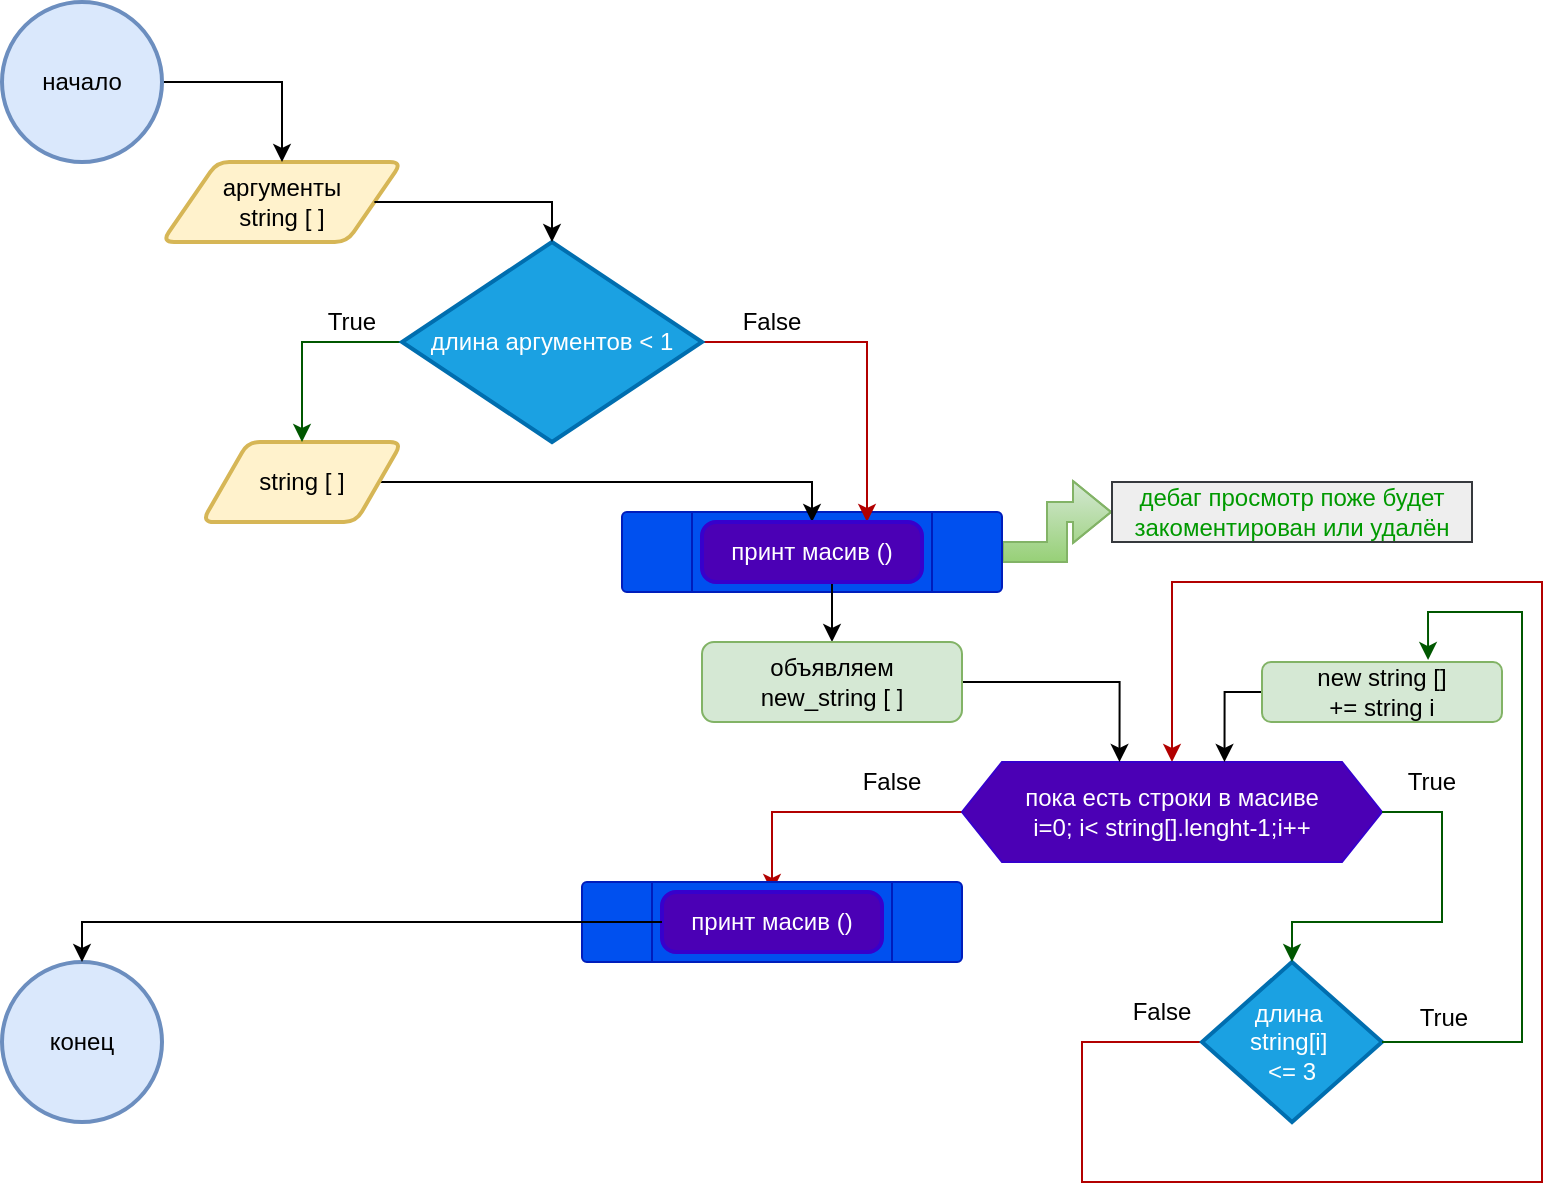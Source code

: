 <mxfile version="23.1.5" type="device" pages="2">
  <diagram name="main" id="oFZCnTqHJ-AwW1O0C2sU">
    <mxGraphModel dx="880" dy="508" grid="1" gridSize="10" guides="1" tooltips="1" connect="1" arrows="1" fold="1" page="1" pageScale="1" pageWidth="827" pageHeight="1169" math="0" shadow="0">
      <root>
        <mxCell id="0" />
        <mxCell id="1" parent="0" />
        <mxCell id="D5HL_pNyoUC32y79jpSu-1" style="edgeStyle=orthogonalEdgeStyle;rounded=0;orthogonalLoop=1;jettySize=auto;html=1;exitX=1;exitY=0.5;exitDx=0;exitDy=0;shape=flexArrow;fillColor=#d5e8d4;gradientColor=#97d077;strokeColor=#82b366;" edge="1" parent="1" source="VPIT78rZ71s4JDjaBYaB-8" target="VPIT78rZ71s4JDjaBYaB-15">
          <mxGeometry relative="1" as="geometry" />
        </mxCell>
        <mxCell id="VPIT78rZ71s4JDjaBYaB-8" value="" style="verticalLabelPosition=bottom;verticalAlign=top;html=1;shape=process;whiteSpace=wrap;rounded=1;size=0.184;arcSize=6;fillColor=#0050ef;fontColor=#ffffff;strokeColor=#001DBC;" vertex="1" parent="1">
          <mxGeometry x="350" y="335" width="190" height="40" as="geometry" />
        </mxCell>
        <mxCell id="VPIT78rZ71s4JDjaBYaB-1" value="аргументы &lt;br&gt;string [ ]" style="shape=parallelogram;html=1;strokeWidth=2;perimeter=parallelogramPerimeter;whiteSpace=wrap;rounded=1;arcSize=12;size=0.23;fillColor=#fff2cc;strokeColor=#d6b656;" vertex="1" parent="1">
          <mxGeometry x="120" y="160" width="120" height="40" as="geometry" />
        </mxCell>
        <mxCell id="VPIT78rZ71s4JDjaBYaB-2" value="конец" style="strokeWidth=2;html=1;shape=mxgraph.flowchart.start_2;whiteSpace=wrap;fillColor=#dae8fc;strokeColor=#6c8ebf;" vertex="1" parent="1">
          <mxGeometry x="40" y="560" width="80" height="80" as="geometry" />
        </mxCell>
        <mxCell id="wJMg5r566ONuuSXWwZkM-2" style="edgeStyle=orthogonalEdgeStyle;rounded=0;orthogonalLoop=1;jettySize=auto;html=1;exitX=1;exitY=0.5;exitDx=0;exitDy=0;exitPerimeter=0;" edge="1" parent="1" source="VPIT78rZ71s4JDjaBYaB-3" target="VPIT78rZ71s4JDjaBYaB-1">
          <mxGeometry relative="1" as="geometry" />
        </mxCell>
        <mxCell id="VPIT78rZ71s4JDjaBYaB-3" value="начало" style="strokeWidth=2;html=1;shape=mxgraph.flowchart.start_2;whiteSpace=wrap;fillColor=#dae8fc;strokeColor=#6c8ebf;" vertex="1" parent="1">
          <mxGeometry x="40" y="80" width="80" height="80" as="geometry" />
        </mxCell>
        <mxCell id="wJMg5r566ONuuSXWwZkM-6" style="edgeStyle=orthogonalEdgeStyle;rounded=0;orthogonalLoop=1;jettySize=auto;html=1;exitX=1;exitY=0.5;exitDx=0;exitDy=0;entryX=0.5;entryY=0;entryDx=0;entryDy=0;" edge="1" parent="1" source="VPIT78rZ71s4JDjaBYaB-4" target="VPIT78rZ71s4JDjaBYaB-7">
          <mxGeometry relative="1" as="geometry" />
        </mxCell>
        <mxCell id="VPIT78rZ71s4JDjaBYaB-4" value="string [ ]" style="shape=parallelogram;html=1;strokeWidth=2;perimeter=parallelogramPerimeter;whiteSpace=wrap;rounded=1;arcSize=12;size=0.23;fillColor=#fff2cc;strokeColor=#d6b656;" vertex="1" parent="1">
          <mxGeometry x="140" y="300" width="100" height="40" as="geometry" />
        </mxCell>
        <mxCell id="wJMg5r566ONuuSXWwZkM-4" style="edgeStyle=orthogonalEdgeStyle;rounded=0;orthogonalLoop=1;jettySize=auto;html=1;exitX=1;exitY=0.5;exitDx=0;exitDy=0;exitPerimeter=0;entryX=0.75;entryY=0;entryDx=0;entryDy=0;fillColor=#e51400;strokeColor=#B20000;" edge="1" parent="1" source="VPIT78rZ71s4JDjaBYaB-5" target="VPIT78rZ71s4JDjaBYaB-7">
          <mxGeometry relative="1" as="geometry" />
        </mxCell>
        <mxCell id="wJMg5r566ONuuSXWwZkM-5" style="edgeStyle=orthogonalEdgeStyle;rounded=0;orthogonalLoop=1;jettySize=auto;html=1;exitX=0;exitY=0.5;exitDx=0;exitDy=0;exitPerimeter=0;fillColor=#008a00;strokeColor=#005700;" edge="1" parent="1" source="VPIT78rZ71s4JDjaBYaB-5" target="VPIT78rZ71s4JDjaBYaB-4">
          <mxGeometry relative="1" as="geometry" />
        </mxCell>
        <mxCell id="VPIT78rZ71s4JDjaBYaB-5" value="длина аргументов &amp;lt; 1" style="strokeWidth=2;html=1;shape=mxgraph.flowchart.decision;whiteSpace=wrap;fillColor=#1ba1e2;fontColor=#ffffff;strokeColor=#006EAF;" vertex="1" parent="1">
          <mxGeometry x="240" y="200" width="150" height="100" as="geometry" />
        </mxCell>
        <mxCell id="wJMg5r566ONuuSXWwZkM-7" style="edgeStyle=orthogonalEdgeStyle;rounded=0;orthogonalLoop=1;jettySize=auto;html=1;exitX=0.5;exitY=1;exitDx=0;exitDy=0;entryX=0.5;entryY=0;entryDx=0;entryDy=0;" edge="1" parent="1" source="VPIT78rZ71s4JDjaBYaB-7" target="VPIT78rZ71s4JDjaBYaB-14">
          <mxGeometry relative="1" as="geometry" />
        </mxCell>
        <mxCell id="VPIT78rZ71s4JDjaBYaB-7" value="принт масив ()" style="rounded=1;whiteSpace=wrap;html=1;absoluteArcSize=1;arcSize=14;strokeWidth=2;fillColor=#4B00B5;strokeColor=#3700CC;fontColor=#ffffff;" vertex="1" parent="1">
          <mxGeometry x="390" y="340" width="110" height="30" as="geometry" />
        </mxCell>
        <mxCell id="wJMg5r566ONuuSXWwZkM-12" style="edgeStyle=orthogonalEdgeStyle;rounded=0;orthogonalLoop=1;jettySize=auto;html=1;exitX=0;exitY=0.5;exitDx=0;exitDy=0;exitPerimeter=0;entryX=0.5;entryY=0;entryDx=0;entryDy=0;fillColor=#e51400;strokeColor=#B20000;" edge="1" parent="1" source="VPIT78rZ71s4JDjaBYaB-9" target="VPIT78rZ71s4JDjaBYaB-11">
          <mxGeometry relative="1" as="geometry">
            <Array as="points">
              <mxPoint x="580" y="600" />
              <mxPoint x="580" y="670" />
              <mxPoint x="810" y="670" />
              <mxPoint x="810" y="370" />
              <mxPoint x="625" y="370" />
            </Array>
          </mxGeometry>
        </mxCell>
        <mxCell id="VPIT78rZ71s4JDjaBYaB-9" value="&lt;div&gt;длина&amp;nbsp;&lt;/div&gt;&lt;div&gt;string[i]&amp;nbsp;&lt;/div&gt;&lt;div&gt;&amp;lt;= 3&lt;/div&gt;" style="strokeWidth=2;html=1;shape=mxgraph.flowchart.decision;whiteSpace=wrap;fillColor=#1ba1e2;fontColor=#ffffff;strokeColor=#006EAF;" vertex="1" parent="1">
          <mxGeometry x="640" y="560" width="90" height="80" as="geometry" />
        </mxCell>
        <mxCell id="wJMg5r566ONuuSXWwZkM-13" style="edgeStyle=orthogonalEdgeStyle;rounded=0;orthogonalLoop=1;jettySize=auto;html=1;exitX=0;exitY=0.5;exitDx=0;exitDy=0;entryX=0.5;entryY=0;entryDx=0;entryDy=0;fillColor=#e51400;strokeColor=#B20000;" edge="1" parent="1" source="VPIT78rZ71s4JDjaBYaB-11" target="VPIT78rZ71s4JDjaBYaB-17">
          <mxGeometry relative="1" as="geometry" />
        </mxCell>
        <mxCell id="VPIT78rZ71s4JDjaBYaB-11" value="пока есть строки в масиве&lt;br&gt;i=0; i&amp;lt; string[].lenght-1;i++" style="shape=hexagon;perimeter=hexagonPerimeter2;whiteSpace=wrap;html=1;fixedSize=1;fillColor=#4B00B5;fontColor=#ffffff;strokeColor=#3700CC;" vertex="1" parent="1">
          <mxGeometry x="520" y="460" width="210" height="50" as="geometry" />
        </mxCell>
        <mxCell id="wJMg5r566ONuuSXWwZkM-9" style="edgeStyle=orthogonalEdgeStyle;rounded=0;orthogonalLoop=1;jettySize=auto;html=1;exitX=0;exitY=0.5;exitDx=0;exitDy=0;entryX=0.625;entryY=0;entryDx=0;entryDy=0;" edge="1" parent="1" source="VPIT78rZ71s4JDjaBYaB-12" target="VPIT78rZ71s4JDjaBYaB-11">
          <mxGeometry relative="1" as="geometry" />
        </mxCell>
        <mxCell id="VPIT78rZ71s4JDjaBYaB-12" value="new string [] &lt;br&gt;+= string i" style="rounded=1;whiteSpace=wrap;html=1;fillColor=#d5e8d4;strokeColor=#82b366;" vertex="1" parent="1">
          <mxGeometry x="670" y="410" width="120" height="30" as="geometry" />
        </mxCell>
        <mxCell id="wJMg5r566ONuuSXWwZkM-8" style="edgeStyle=orthogonalEdgeStyle;rounded=0;orthogonalLoop=1;jettySize=auto;html=1;exitX=1;exitY=0.5;exitDx=0;exitDy=0;entryX=0.375;entryY=0;entryDx=0;entryDy=0;" edge="1" parent="1" source="VPIT78rZ71s4JDjaBYaB-14" target="VPIT78rZ71s4JDjaBYaB-11">
          <mxGeometry relative="1" as="geometry" />
        </mxCell>
        <mxCell id="VPIT78rZ71s4JDjaBYaB-14" value="объявляем &lt;br&gt;new_string [ ]" style="rounded=1;whiteSpace=wrap;html=1;fillColor=#d5e8d4;strokeColor=#82b366;" vertex="1" parent="1">
          <mxGeometry x="390" y="400" width="130" height="40" as="geometry" />
        </mxCell>
        <mxCell id="VPIT78rZ71s4JDjaBYaB-15" value="дебаг просмотр поже будет закоментирован или удалён" style="text;html=1;align=center;verticalAlign=middle;whiteSpace=wrap;rounded=0;fillColor=#eeeeee;strokeColor=#36393d;fontColor=#009900;" vertex="1" parent="1">
          <mxGeometry x="595" y="320" width="180" height="30" as="geometry" />
        </mxCell>
        <mxCell id="VPIT78rZ71s4JDjaBYaB-16" value="" style="verticalLabelPosition=bottom;verticalAlign=top;html=1;shape=process;whiteSpace=wrap;rounded=1;size=0.184;arcSize=6;fillColor=#0050ef;fontColor=#ffffff;strokeColor=#001DBC;" vertex="1" parent="1">
          <mxGeometry x="330" y="520" width="190" height="40" as="geometry" />
        </mxCell>
        <mxCell id="VPIT78rZ71s4JDjaBYaB-17" value="принт масив ()" style="rounded=1;whiteSpace=wrap;html=1;absoluteArcSize=1;arcSize=14;strokeWidth=2;fillColor=#4B00B5;strokeColor=#3700CC;fontColor=#ffffff;" vertex="1" parent="1">
          <mxGeometry x="370" y="525" width="110" height="30" as="geometry" />
        </mxCell>
        <mxCell id="wJMg5r566ONuuSXWwZkM-1" style="edgeStyle=orthogonalEdgeStyle;rounded=0;orthogonalLoop=1;jettySize=auto;html=1;exitX=1;exitY=0.5;exitDx=0;exitDy=0;entryX=0.5;entryY=0;entryDx=0;entryDy=0;entryPerimeter=0;fillColor=#008a00;strokeColor=#005700;" edge="1" parent="1" source="VPIT78rZ71s4JDjaBYaB-11" target="VPIT78rZ71s4JDjaBYaB-9">
          <mxGeometry relative="1" as="geometry">
            <Array as="points">
              <mxPoint x="760" y="485" />
              <mxPoint x="760" y="540" />
              <mxPoint x="685" y="540" />
            </Array>
          </mxGeometry>
        </mxCell>
        <mxCell id="wJMg5r566ONuuSXWwZkM-3" style="edgeStyle=orthogonalEdgeStyle;rounded=0;orthogonalLoop=1;jettySize=auto;html=1;exitX=1;exitY=0.5;exitDx=0;exitDy=0;entryX=0.5;entryY=0;entryDx=0;entryDy=0;entryPerimeter=0;" edge="1" parent="1" source="VPIT78rZ71s4JDjaBYaB-1" target="VPIT78rZ71s4JDjaBYaB-5">
          <mxGeometry relative="1" as="geometry">
            <Array as="points">
              <mxPoint x="315" y="180" />
            </Array>
          </mxGeometry>
        </mxCell>
        <mxCell id="wJMg5r566ONuuSXWwZkM-10" style="edgeStyle=orthogonalEdgeStyle;rounded=0;orthogonalLoop=1;jettySize=auto;html=1;exitX=1;exitY=0.5;exitDx=0;exitDy=0;exitPerimeter=0;entryX=0.692;entryY=-0.033;entryDx=0;entryDy=0;entryPerimeter=0;fillColor=#008a00;strokeColor=#005700;" edge="1" parent="1" source="VPIT78rZ71s4JDjaBYaB-9" target="VPIT78rZ71s4JDjaBYaB-12">
          <mxGeometry relative="1" as="geometry">
            <Array as="points">
              <mxPoint x="800" y="600" />
              <mxPoint x="800" y="385" />
              <mxPoint x="753" y="385" />
            </Array>
          </mxGeometry>
        </mxCell>
        <mxCell id="wJMg5r566ONuuSXWwZkM-14" style="edgeStyle=orthogonalEdgeStyle;rounded=0;orthogonalLoop=1;jettySize=auto;html=1;exitX=0;exitY=0.5;exitDx=0;exitDy=0;entryX=0.5;entryY=0;entryDx=0;entryDy=0;entryPerimeter=0;" edge="1" parent="1" source="VPIT78rZ71s4JDjaBYaB-17" target="VPIT78rZ71s4JDjaBYaB-2">
          <mxGeometry relative="1" as="geometry" />
        </mxCell>
        <mxCell id="h9Hyf2PfM9Y7soPXqSBn-1" value="False" style="text;html=1;align=center;verticalAlign=middle;whiteSpace=wrap;rounded=0;" vertex="1" parent="1">
          <mxGeometry x="395" y="230" width="60" height="20" as="geometry" />
        </mxCell>
        <mxCell id="h9Hyf2PfM9Y7soPXqSBn-3" value="True" style="text;html=1;align=center;verticalAlign=middle;whiteSpace=wrap;rounded=0;" vertex="1" parent="1">
          <mxGeometry x="190" y="230" width="50" height="20" as="geometry" />
        </mxCell>
        <mxCell id="h9Hyf2PfM9Y7soPXqSBn-5" value="True" style="text;html=1;align=center;verticalAlign=middle;whiteSpace=wrap;rounded=0;" vertex="1" parent="1">
          <mxGeometry x="730" y="460" width="50" height="20" as="geometry" />
        </mxCell>
        <mxCell id="h9Hyf2PfM9Y7soPXqSBn-7" value="True" style="text;html=1;align=center;verticalAlign=middle;whiteSpace=wrap;rounded=0;" vertex="1" parent="1">
          <mxGeometry x="736" y="578" width="50" height="20" as="geometry" />
        </mxCell>
        <mxCell id="F2_0HfdTOWVP9mP2EpA5-1" value="False" style="text;html=1;align=center;verticalAlign=middle;whiteSpace=wrap;rounded=0;" vertex="1" parent="1">
          <mxGeometry x="455" y="460" width="60" height="20" as="geometry" />
        </mxCell>
        <mxCell id="F2_0HfdTOWVP9mP2EpA5-2" value="False" style="text;html=1;align=center;verticalAlign=middle;whiteSpace=wrap;rounded=0;" vertex="1" parent="1">
          <mxGeometry x="590" y="575" width="60" height="20" as="geometry" />
        </mxCell>
      </root>
    </mxGraphModel>
  </diagram>
  <diagram id="ubweRmP8no64lz9e8a4V" name="принт масив()">
    <mxGraphModel dx="880" dy="508" grid="1" gridSize="10" guides="1" tooltips="1" connect="1" arrows="1" fold="1" page="1" pageScale="1" pageWidth="827" pageHeight="1169" math="0" shadow="0">
      <root>
        <mxCell id="0" />
        <mxCell id="1" parent="0" />
        <mxCell id="Tp-jZZtKT_WTJVPgMayz-1" value="" style="verticalLabelPosition=bottom;verticalAlign=top;html=1;shape=process;whiteSpace=wrap;rounded=1;size=0.184;arcSize=6;fillColor=#0050ef;fontColor=#ffffff;strokeColor=#001DBC;" vertex="1" parent="1">
          <mxGeometry x="40" y="40" width="190" height="40" as="geometry" />
        </mxCell>
        <mxCell id="Tp-jZZtKT_WTJVPgMayz-2" value="принт масив (str..[ ])" style="rounded=1;whiteSpace=wrap;html=1;absoluteArcSize=1;arcSize=14;strokeWidth=2;fillColor=#4B00B5;strokeColor=#3700CC;fontColor=#ffffff;" vertex="1" parent="1">
          <mxGeometry x="75" y="45" width="120" height="30" as="geometry" />
        </mxCell>
        <mxCell id="LPsoOfpjbmoPJzpUI1l6-1" value="конец" style="strokeWidth=2;html=1;shape=mxgraph.flowchart.start_2;whiteSpace=wrap;fillColor=#dae8fc;strokeColor=#6c8ebf;" vertex="1" parent="1">
          <mxGeometry x="95" y="290" width="80" height="80" as="geometry" />
        </mxCell>
        <mxCell id="w2T_UpLn9slOb7NkbczJ-1" style="edgeStyle=orthogonalEdgeStyle;rounded=0;orthogonalLoop=1;jettySize=auto;html=1;exitX=1;exitY=0.5;exitDx=0;exitDy=0;exitPerimeter=0;" edge="1" parent="1" source="LPsoOfpjbmoPJzpUI1l6-2" target="NL4ZJdNhLwhmdQkz7Tkt-2">
          <mxGeometry relative="1" as="geometry" />
        </mxCell>
        <mxCell id="LPsoOfpjbmoPJzpUI1l6-2" value="начало" style="strokeWidth=2;html=1;shape=mxgraph.flowchart.start_2;whiteSpace=wrap;fillColor=#dae8fc;strokeColor=#6c8ebf;" vertex="1" parent="1">
          <mxGeometry x="95" y="80" width="80" height="80" as="geometry" />
        </mxCell>
        <mxCell id="NL4ZJdNhLwhmdQkz7Tkt-1" value="пока есть строки в масиве&lt;br&gt;i=0; i&amp;lt; string[ ].lenght-1;i++" style="shape=hexagon;perimeter=hexagonPerimeter2;whiteSpace=wrap;html=1;fixedSize=1;fillColor=#4B00B5;fontColor=#ffffff;strokeColor=#3700CC;" vertex="1" parent="1">
          <mxGeometry x="295" y="240" width="210" height="50" as="geometry" />
        </mxCell>
        <mxCell id="w2T_UpLn9slOb7NkbczJ-2" style="edgeStyle=orthogonalEdgeStyle;rounded=0;orthogonalLoop=1;jettySize=auto;html=1;exitX=1;exitY=0.5;exitDx=0;exitDy=0;entryX=0.5;entryY=0;entryDx=0;entryDy=0;" edge="1" parent="1" source="NL4ZJdNhLwhmdQkz7Tkt-2" target="NL4ZJdNhLwhmdQkz7Tkt-1">
          <mxGeometry relative="1" as="geometry" />
        </mxCell>
        <mxCell id="NL4ZJdNhLwhmdQkz7Tkt-2" value="аргументы&lt;br&gt;string[]" style="rounded=1;whiteSpace=wrap;html=1;fillColor=#d5e8d4;strokeColor=#82b366;" vertex="1" parent="1">
          <mxGeometry x="175" y="150" width="120" height="40" as="geometry" />
        </mxCell>
        <mxCell id="w2T_UpLn9slOb7NkbczJ-5" style="edgeStyle=orthogonalEdgeStyle;rounded=0;orthogonalLoop=1;jettySize=auto;html=1;exitX=0;exitY=0.5;exitDx=0;exitDy=0;exitPerimeter=0;" edge="1" parent="1" source="0LTYGgq1PjG9Ool8c92I-1" target="NL4ZJdNhLwhmdQkz7Tkt-1">
          <mxGeometry relative="1" as="geometry" />
        </mxCell>
        <mxCell id="0LTYGgq1PjG9Ool8c92I-1" value="$ &quot; {string [ i ]} /n&quot;" style="strokeWidth=2;html=1;shape=mxgraph.flowchart.document2;whiteSpace=wrap;size=0.25;fillColor=#ffe6cc;strokeColor=#d79b00;" vertex="1" parent="1">
          <mxGeometry x="490" y="160" width="115" height="50" as="geometry" />
        </mxCell>
        <mxCell id="2ro8tL8mZCT88vZIwAHJ-1" value="True" style="text;html=1;align=center;verticalAlign=middle;whiteSpace=wrap;rounded=0;" vertex="1" parent="1">
          <mxGeometry x="522.5" y="230" width="50" height="30" as="geometry" />
        </mxCell>
        <mxCell id="w2T_UpLn9slOb7NkbczJ-3" style="edgeStyle=orthogonalEdgeStyle;rounded=0;orthogonalLoop=1;jettySize=auto;html=1;exitX=1;exitY=0.5;exitDx=0;exitDy=0;entryX=0.5;entryY=0;entryDx=0;entryDy=0;entryPerimeter=0;fillColor=#d5e8d4;gradientColor=#97d077;strokeColor=#82b366;" edge="1" parent="1" source="NL4ZJdNhLwhmdQkz7Tkt-1" target="0LTYGgq1PjG9Ool8c92I-1">
          <mxGeometry relative="1" as="geometry">
            <Array as="points">
              <mxPoint x="630" y="265" />
              <mxPoint x="630" y="140" />
              <mxPoint x="548" y="140" />
            </Array>
          </mxGeometry>
        </mxCell>
        <mxCell id="w2T_UpLn9slOb7NkbczJ-4" style="edgeStyle=orthogonalEdgeStyle;rounded=0;orthogonalLoop=1;jettySize=auto;html=1;exitX=0;exitY=0.5;exitDx=0;exitDy=0;entryX=0.5;entryY=0;entryDx=0;entryDy=0;entryPerimeter=0;fillColor=#f8cecc;gradientColor=#ea6b66;strokeColor=#b85450;" edge="1" parent="1" source="NL4ZJdNhLwhmdQkz7Tkt-1" target="LPsoOfpjbmoPJzpUI1l6-1">
          <mxGeometry relative="1" as="geometry" />
        </mxCell>
        <mxCell id="v3p_jUji9mNvr77tV_j6-2" value="False" style="text;html=1;align=center;verticalAlign=middle;whiteSpace=wrap;rounded=0;" vertex="1" parent="1">
          <mxGeometry x="230" y="240" width="60" height="20" as="geometry" />
        </mxCell>
      </root>
    </mxGraphModel>
  </diagram>
</mxfile>
